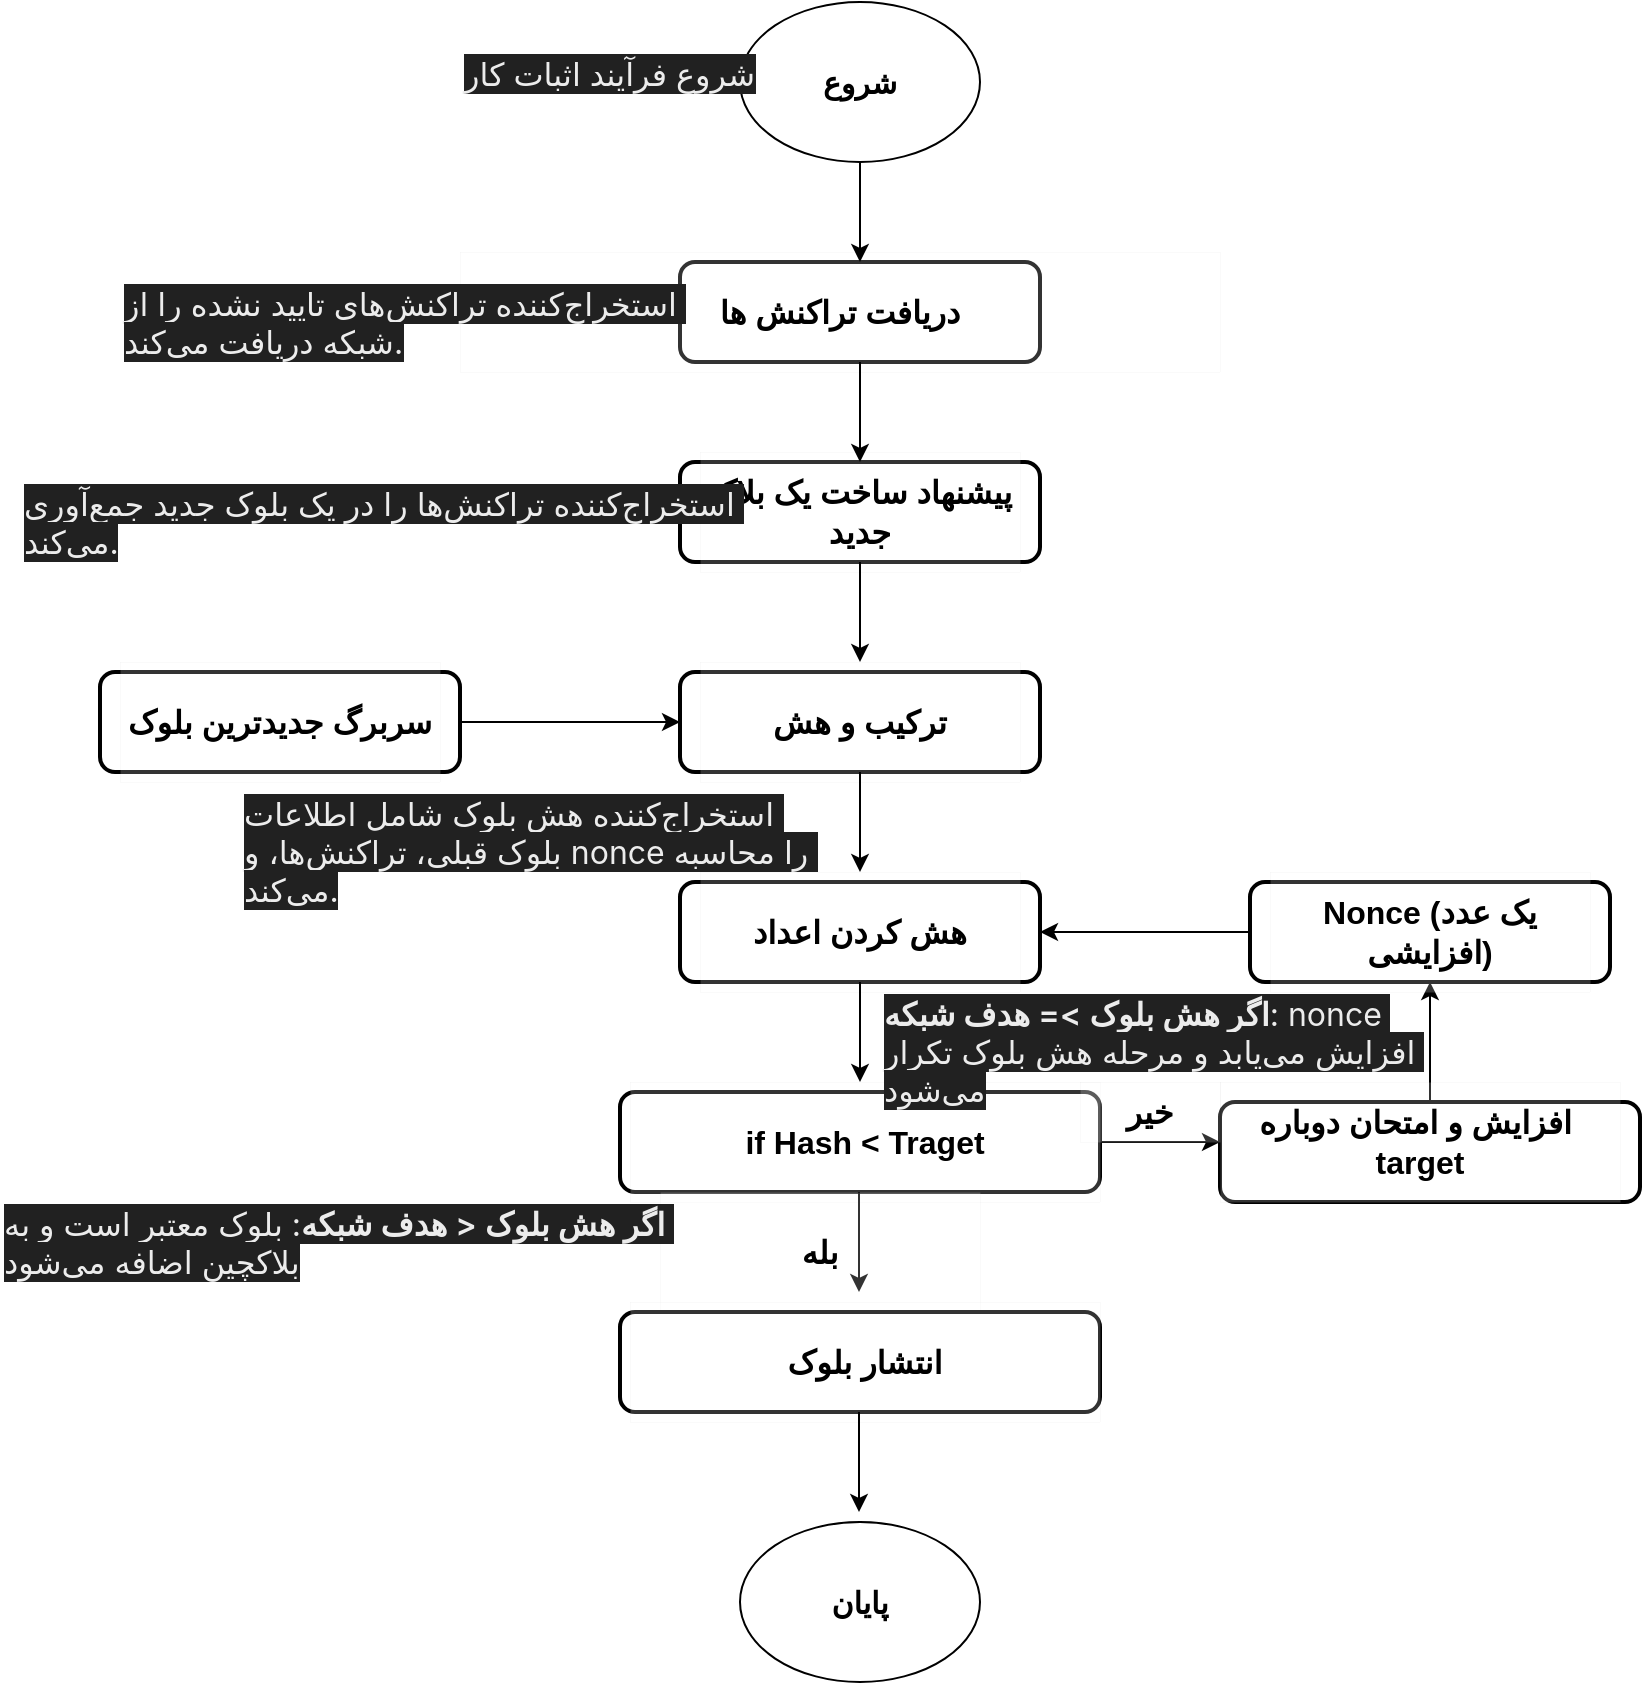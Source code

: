 <mxfile version="24.3.1" type="github">
  <diagram name="Page-1" id="wFLTssLCdgid32e7mVHK">
    <mxGraphModel dx="2026" dy="1111" grid="1" gridSize="10" guides="1" tooltips="1" connect="1" arrows="1" fold="1" page="1" pageScale="1" pageWidth="850" pageHeight="1100" math="0" shadow="0">
      <root>
        <mxCell id="0" />
        <mxCell id="1" parent="0" />
        <mxCell id="xI1v8yjOtruwXXIbDLAx-64" style="edgeStyle=orthogonalEdgeStyle;rounded=0;orthogonalLoop=1;jettySize=auto;html=1;entryX=0.5;entryY=1;entryDx=0;entryDy=0;" edge="1" parent="1" source="xI1v8yjOtruwXXIbDLAx-54" target="xI1v8yjOtruwXXIbDLAx-55">
          <mxGeometry relative="1" as="geometry" />
        </mxCell>
        <mxCell id="xI1v8yjOtruwXXIbDLAx-54" value="" style="rounded=1;whiteSpace=wrap;html=1;strokeWidth=2;" vertex="1" parent="1">
          <mxGeometry x="630" y="550" width="210" height="50" as="geometry" />
        </mxCell>
        <mxCell id="xI1v8yjOtruwXXIbDLAx-10" value="" style="edgeStyle=orthogonalEdgeStyle;rounded=0;orthogonalLoop=1;jettySize=auto;html=1;" edge="1" parent="1" source="xI1v8yjOtruwXXIbDLAx-8" target="xI1v8yjOtruwXXIbDLAx-4">
          <mxGeometry relative="1" as="geometry" />
        </mxCell>
        <mxCell id="xI1v8yjOtruwXXIbDLAx-8" value="" style="rounded=1;whiteSpace=wrap;html=1;strokeWidth=2;" vertex="1" parent="1">
          <mxGeometry x="360" y="130" width="180" height="50" as="geometry" />
        </mxCell>
        <mxCell id="xI1v8yjOtruwXXIbDLAx-5" value="" style="ellipse;whiteSpace=wrap;html=1;" vertex="1" parent="1">
          <mxGeometry x="390" width="120" height="80" as="geometry" />
        </mxCell>
        <mxCell id="xI1v8yjOtruwXXIbDLAx-4" value="&lt;font size=&quot;1&quot; style=&quot;&quot;&gt;&lt;b style=&quot;font-size: 15px;&quot;&gt;شروع&lt;/b&gt;&lt;/font&gt;" style="text;strokeColor=none;align=center;fillColor=none;html=1;verticalAlign=middle;whiteSpace=wrap;rounded=0;" vertex="1" parent="1">
          <mxGeometry x="420" y="25" width="60" height="30" as="geometry" />
        </mxCell>
        <mxCell id="xI1v8yjOtruwXXIbDLAx-7" value="&lt;div&gt;&lt;font style=&quot;font-size: 16px;&quot;&gt;&lt;b&gt;دریافت تراکنش ها&lt;/b&gt;&lt;/font&gt;&lt;/div&gt;" style="whiteSpace=wrap;html=1;strokeWidth=0;opacity=20;" vertex="1" parent="1">
          <mxGeometry x="250" y="125" width="380" height="60" as="geometry" />
        </mxCell>
        <mxCell id="xI1v8yjOtruwXXIbDLAx-9" value="" style="endArrow=classic;html=1;rounded=0;exitX=0.5;exitY=1;exitDx=0;exitDy=0;entryX=0.5;entryY=0;entryDx=0;entryDy=0;" edge="1" parent="1" source="xI1v8yjOtruwXXIbDLAx-5" target="xI1v8yjOtruwXXIbDLAx-8">
          <mxGeometry width="50" height="50" relative="1" as="geometry">
            <mxPoint x="430" y="140" as="sourcePoint" />
            <mxPoint x="450" y="130" as="targetPoint" />
          </mxGeometry>
        </mxCell>
        <mxCell id="xI1v8yjOtruwXXIbDLAx-13" value="" style="rounded=1;whiteSpace=wrap;html=1;strokeWidth=2;" vertex="1" parent="1">
          <mxGeometry x="360" y="230" width="180" height="50" as="geometry" />
        </mxCell>
        <mxCell id="xI1v8yjOtruwXXIbDLAx-14" value="&lt;span style=&quot;font-size: 16px;&quot;&gt;&lt;b&gt;پیشنهاد ساخت یک بلاک جدید&lt;/b&gt;&lt;/span&gt;" style="whiteSpace=wrap;html=1;strokeWidth=0;opacity=20;" vertex="1" parent="1">
          <mxGeometry x="370" y="225" width="160" height="60" as="geometry" />
        </mxCell>
        <mxCell id="xI1v8yjOtruwXXIbDLAx-15" value="" style="endArrow=classic;html=1;rounded=0;entryX=0.5;entryY=0;entryDx=0;entryDy=0;" edge="1" parent="1" target="xI1v8yjOtruwXXIbDLAx-13">
          <mxGeometry width="50" height="50" relative="1" as="geometry">
            <mxPoint x="450" y="180" as="sourcePoint" />
            <mxPoint x="450" y="230" as="targetPoint" />
          </mxGeometry>
        </mxCell>
        <mxCell id="xI1v8yjOtruwXXIbDLAx-18" value="" style="endArrow=classic;html=1;rounded=0;entryX=0.5;entryY=0;entryDx=0;entryDy=0;" edge="1" parent="1">
          <mxGeometry width="50" height="50" relative="1" as="geometry">
            <mxPoint x="450" y="280" as="sourcePoint" />
            <mxPoint x="450" y="330" as="targetPoint" />
          </mxGeometry>
        </mxCell>
        <mxCell id="xI1v8yjOtruwXXIbDLAx-19" value="" style="rounded=1;whiteSpace=wrap;html=1;strokeWidth=2;" vertex="1" parent="1">
          <mxGeometry x="360" y="335" width="180" height="50" as="geometry" />
        </mxCell>
        <mxCell id="xI1v8yjOtruwXXIbDLAx-20" value="&lt;span style=&quot;font-size: 16px;&quot;&gt;&lt;b&gt;ترکیب و هش&lt;/b&gt;&lt;/span&gt;" style="whiteSpace=wrap;html=1;strokeWidth=0;opacity=20;" vertex="1" parent="1">
          <mxGeometry x="370" y="330" width="160" height="60" as="geometry" />
        </mxCell>
        <mxCell id="xI1v8yjOtruwXXIbDLAx-21" value="" style="rounded=1;whiteSpace=wrap;html=1;strokeWidth=2;" vertex="1" parent="1">
          <mxGeometry x="70" y="335" width="180" height="50" as="geometry" />
        </mxCell>
        <mxCell id="xI1v8yjOtruwXXIbDLAx-22" value="&lt;span style=&quot;font-size: 16px;&quot;&gt;&lt;b&gt;سربرگ جدیدترین بلوک&lt;/b&gt;&lt;/span&gt;" style="whiteSpace=wrap;html=1;strokeWidth=0;opacity=20;" vertex="1" parent="1">
          <mxGeometry x="80" y="330" width="160" height="60" as="geometry" />
        </mxCell>
        <mxCell id="xI1v8yjOtruwXXIbDLAx-23" value="" style="endArrow=classic;html=1;rounded=0;exitX=1;exitY=0.5;exitDx=0;exitDy=0;entryX=0;entryY=0.5;entryDx=0;entryDy=0;" edge="1" parent="1" source="xI1v8yjOtruwXXIbDLAx-21" target="xI1v8yjOtruwXXIbDLAx-19">
          <mxGeometry width="50" height="50" relative="1" as="geometry">
            <mxPoint x="280" y="385" as="sourcePoint" />
            <mxPoint x="330" y="335" as="targetPoint" />
          </mxGeometry>
        </mxCell>
        <mxCell id="xI1v8yjOtruwXXIbDLAx-34" value="" style="endArrow=classic;html=1;rounded=0;entryX=0.5;entryY=0;entryDx=0;entryDy=0;" edge="1" parent="1">
          <mxGeometry width="50" height="50" relative="1" as="geometry">
            <mxPoint x="450" y="385" as="sourcePoint" />
            <mxPoint x="450" y="435" as="targetPoint" />
          </mxGeometry>
        </mxCell>
        <mxCell id="xI1v8yjOtruwXXIbDLAx-35" value="" style="rounded=1;whiteSpace=wrap;html=1;strokeWidth=2;" vertex="1" parent="1">
          <mxGeometry x="360" y="440" width="180" height="50" as="geometry" />
        </mxCell>
        <mxCell id="xI1v8yjOtruwXXIbDLAx-36" value="&lt;span style=&quot;font-size: 16px;&quot;&gt;&lt;b&gt;هش کردن اعداد&lt;/b&gt;&lt;/span&gt;" style="whiteSpace=wrap;html=1;strokeWidth=0;opacity=20;" vertex="1" parent="1">
          <mxGeometry x="370" y="435" width="160" height="60" as="geometry" />
        </mxCell>
        <mxCell id="xI1v8yjOtruwXXIbDLAx-46" value="" style="endArrow=classic;html=1;rounded=0;entryX=0.5;entryY=0;entryDx=0;entryDy=0;" edge="1" parent="1">
          <mxGeometry width="50" height="50" relative="1" as="geometry">
            <mxPoint x="450" y="490" as="sourcePoint" />
            <mxPoint x="450" y="540" as="targetPoint" />
          </mxGeometry>
        </mxCell>
        <mxCell id="xI1v8yjOtruwXXIbDLAx-47" value="" style="rounded=1;whiteSpace=wrap;html=1;strokeWidth=2;" vertex="1" parent="1">
          <mxGeometry x="330" y="545" width="240" height="50" as="geometry" />
        </mxCell>
        <mxCell id="xI1v8yjOtruwXXIbDLAx-53" value="" style="edgeStyle=orthogonalEdgeStyle;rounded=0;orthogonalLoop=1;jettySize=auto;html=1;" edge="1" parent="1" source="xI1v8yjOtruwXXIbDLAx-48">
          <mxGeometry relative="1" as="geometry">
            <mxPoint x="630" y="570" as="targetPoint" />
          </mxGeometry>
        </mxCell>
        <mxCell id="xI1v8yjOtruwXXIbDLAx-48" value="&lt;span style=&quot;font-size: 16px;&quot;&gt;&lt;b&gt;if Hash &amp;lt; Traget&lt;/b&gt;&lt;/span&gt;" style="whiteSpace=wrap;html=1;strokeWidth=0;opacity=20;align=center;" vertex="1" parent="1">
          <mxGeometry x="335" y="540" width="235" height="60" as="geometry" />
        </mxCell>
        <mxCell id="xI1v8yjOtruwXXIbDLAx-49" value="" style="endArrow=classic;html=1;rounded=0;entryX=0.5;entryY=0;entryDx=0;entryDy=0;" edge="1" parent="1">
          <mxGeometry width="50" height="50" relative="1" as="geometry">
            <mxPoint x="449.5" y="595" as="sourcePoint" />
            <mxPoint x="449.5" y="645" as="targetPoint" />
          </mxGeometry>
        </mxCell>
        <mxCell id="xI1v8yjOtruwXXIbDLAx-51" value="&lt;span style=&quot;font-size: 16px;&quot;&gt;&lt;b&gt;بله&lt;/b&gt;&lt;/span&gt;" style="whiteSpace=wrap;html=1;strokeWidth=0;opacity=20;" vertex="1" parent="1">
          <mxGeometry x="350" y="595" width="160" height="60" as="geometry" />
        </mxCell>
        <mxCell id="xI1v8yjOtruwXXIbDLAx-52" value="&lt;span style=&quot;font-size: 16px;&quot;&gt;&lt;b&gt;افزایش و امتحان&amp;nbsp;&lt;/b&gt;&lt;/span&gt;&lt;b style=&quot;font-size: 16px;&quot;&gt;دوباره&amp;nbsp; target&lt;/b&gt;" style="whiteSpace=wrap;html=1;strokeWidth=0;opacity=20;align=center;" vertex="1" parent="1">
          <mxGeometry x="630" y="540" width="200" height="60" as="geometry" />
        </mxCell>
        <mxCell id="xI1v8yjOtruwXXIbDLAx-65" style="edgeStyle=orthogonalEdgeStyle;rounded=0;orthogonalLoop=1;jettySize=auto;html=1;entryX=1;entryY=0.5;entryDx=0;entryDy=0;" edge="1" parent="1" source="xI1v8yjOtruwXXIbDLAx-55" target="xI1v8yjOtruwXXIbDLAx-35">
          <mxGeometry relative="1" as="geometry" />
        </mxCell>
        <mxCell id="xI1v8yjOtruwXXIbDLAx-55" value="" style="rounded=1;whiteSpace=wrap;html=1;strokeWidth=2;" vertex="1" parent="1">
          <mxGeometry x="645" y="440" width="180" height="50" as="geometry" />
        </mxCell>
        <mxCell id="xI1v8yjOtruwXXIbDLAx-56" value="&lt;span style=&quot;font-size: 16px;&quot;&gt;&lt;b&gt;Nonce (یک عدد افزایشی)&lt;/b&gt;&lt;/span&gt;" style="whiteSpace=wrap;html=1;strokeWidth=0;opacity=20;" vertex="1" parent="1">
          <mxGeometry x="655" y="435" width="160" height="60" as="geometry" />
        </mxCell>
        <mxCell id="xI1v8yjOtruwXXIbDLAx-66" value="&lt;span style=&quot;font-size: 16px;&quot;&gt;&lt;b&gt;خیر&lt;/b&gt;&lt;/span&gt;" style="whiteSpace=wrap;html=1;strokeWidth=0;opacity=20;" vertex="1" parent="1">
          <mxGeometry x="560" y="540" width="70" height="30" as="geometry" />
        </mxCell>
        <mxCell id="xI1v8yjOtruwXXIbDLAx-68" value="" style="rounded=1;whiteSpace=wrap;html=1;strokeWidth=2;" vertex="1" parent="1">
          <mxGeometry x="330" y="655" width="240" height="50" as="geometry" />
        </mxCell>
        <mxCell id="xI1v8yjOtruwXXIbDLAx-69" value="&lt;font style=&quot;font-size: 16px;&quot;&gt;&lt;b&gt;انتشار بلوک&lt;/b&gt;&lt;/font&gt;" style="whiteSpace=wrap;html=1;strokeWidth=0;opacity=20;align=center;" vertex="1" parent="1">
          <mxGeometry x="335" y="650" width="235" height="60" as="geometry" />
        </mxCell>
        <mxCell id="xI1v8yjOtruwXXIbDLAx-70" value="" style="ellipse;whiteSpace=wrap;html=1;" vertex="1" parent="1">
          <mxGeometry x="390" y="760" width="120" height="80" as="geometry" />
        </mxCell>
        <mxCell id="xI1v8yjOtruwXXIbDLAx-71" value="&lt;font size=&quot;1&quot; style=&quot;&quot;&gt;&lt;b style=&quot;font-size: 15px;&quot;&gt;پایان&lt;/b&gt;&lt;/font&gt;" style="text;strokeColor=none;align=center;fillColor=none;html=1;verticalAlign=middle;whiteSpace=wrap;rounded=0;" vertex="1" parent="1">
          <mxGeometry x="420" y="785" width="60" height="30" as="geometry" />
        </mxCell>
        <mxCell id="xI1v8yjOtruwXXIbDLAx-72" value="" style="endArrow=classic;html=1;rounded=0;entryX=0.5;entryY=0;entryDx=0;entryDy=0;" edge="1" parent="1">
          <mxGeometry width="50" height="50" relative="1" as="geometry">
            <mxPoint x="449.5" y="705" as="sourcePoint" />
            <mxPoint x="449.5" y="755" as="targetPoint" />
          </mxGeometry>
        </mxCell>
        <mxCell id="xI1v8yjOtruwXXIbDLAx-73" value="&lt;span style=&quot;color: rgb(236, 236, 236); font-family: ui-sans-serif, -apple-system, system-ui, &amp;quot;Segoe UI&amp;quot;, Roboto, Ubuntu, Cantarell, &amp;quot;Noto Sans&amp;quot;, sans-serif, Helvetica, &amp;quot;Apple Color Emoji&amp;quot;, Arial, &amp;quot;Segoe UI Emoji&amp;quot;, &amp;quot;Segoe UI Symbol&amp;quot;; font-size: 16px; font-style: normal; font-variant-ligatures: normal; font-variant-caps: normal; font-weight: 400; letter-spacing: normal; orphans: 2; text-align: right; text-indent: 0px; text-transform: none; widows: 2; word-spacing: 0px; -webkit-text-stroke-width: 0px; white-space: pre-wrap; background-color: rgb(33, 33, 33); text-decoration-thickness: initial; text-decoration-style: initial; text-decoration-color: initial; display: inline !important; float: none;&quot;&gt;شروع فرآیند اثبات کار&lt;/span&gt;" style="text;whiteSpace=wrap;html=1;" vertex="1" parent="1">
          <mxGeometry x="250" y="20" width="170" height="40" as="geometry" />
        </mxCell>
        <mxCell id="xI1v8yjOtruwXXIbDLAx-74" value="&lt;span style=&quot;color: rgb(236, 236, 236); font-family: ui-sans-serif, -apple-system, system-ui, &amp;quot;Segoe UI&amp;quot;, Roboto, Ubuntu, Cantarell, &amp;quot;Noto Sans&amp;quot;, sans-serif, Helvetica, &amp;quot;Apple Color Emoji&amp;quot;, Arial, &amp;quot;Segoe UI Emoji&amp;quot;, &amp;quot;Segoe UI Symbol&amp;quot;; font-size: 16px; font-style: normal; font-variant-ligatures: normal; font-variant-caps: normal; font-weight: 400; letter-spacing: normal; orphans: 2; text-align: right; text-indent: 0px; text-transform: none; widows: 2; word-spacing: 0px; -webkit-text-stroke-width: 0px; white-space: pre-wrap; background-color: rgb(33, 33, 33); text-decoration-thickness: initial; text-decoration-style: initial; text-decoration-color: initial; display: inline !important; float: none;&quot;&gt;استخراج‌کننده تراکنش‌های تایید نشده را از شبکه دریافت می‌کند.&lt;/span&gt;" style="text;whiteSpace=wrap;html=1;" vertex="1" parent="1">
          <mxGeometry x="80" y="135" width="290" height="40" as="geometry" />
        </mxCell>
        <mxCell id="xI1v8yjOtruwXXIbDLAx-75" value="&lt;span style=&quot;color: rgb(236, 236, 236); font-family: ui-sans-serif, -apple-system, system-ui, &amp;quot;Segoe UI&amp;quot;, Roboto, Ubuntu, Cantarell, &amp;quot;Noto Sans&amp;quot;, sans-serif, Helvetica, &amp;quot;Apple Color Emoji&amp;quot;, Arial, &amp;quot;Segoe UI Emoji&amp;quot;, &amp;quot;Segoe UI Symbol&amp;quot;; font-size: 16px; font-style: normal; font-variant-ligatures: normal; font-variant-caps: normal; font-weight: 400; letter-spacing: normal; orphans: 2; text-align: right; text-indent: 0px; text-transform: none; widows: 2; word-spacing: 0px; -webkit-text-stroke-width: 0px; white-space: pre-wrap; background-color: rgb(33, 33, 33); text-decoration-thickness: initial; text-decoration-style: initial; text-decoration-color: initial; display: inline !important; float: none;&quot;&gt;استخراج‌کننده تراکنش‌ها را در یک بلوک جدید جمع‌آوری می‌کند.&lt;/span&gt;" style="text;whiteSpace=wrap;html=1;" vertex="1" parent="1">
          <mxGeometry x="30" y="235" width="360" height="40" as="geometry" />
        </mxCell>
        <mxCell id="xI1v8yjOtruwXXIbDLAx-76" value="&lt;span style=&quot;color: rgb(236, 236, 236); font-family: ui-sans-serif, -apple-system, system-ui, &amp;quot;Segoe UI&amp;quot;, Roboto, Ubuntu, Cantarell, &amp;quot;Noto Sans&amp;quot;, sans-serif, Helvetica, &amp;quot;Apple Color Emoji&amp;quot;, Arial, &amp;quot;Segoe UI Emoji&amp;quot;, &amp;quot;Segoe UI Symbol&amp;quot;; font-size: 16px; font-style: normal; font-variant-ligatures: normal; font-variant-caps: normal; font-weight: 400; letter-spacing: normal; orphans: 2; text-align: right; text-indent: 0px; text-transform: none; widows: 2; word-spacing: 0px; -webkit-text-stroke-width: 0px; white-space: pre-wrap; background-color: rgb(33, 33, 33); text-decoration-thickness: initial; text-decoration-style: initial; text-decoration-color: initial; display: inline !important; float: none;&quot;&gt;استخراج‌کننده هش بلوک شامل اطلاعات بلوک قبلی، تراکنش‌ها، و nonce را محاسبه می‌کند.&lt;/span&gt;" style="text;whiteSpace=wrap;html=1;" vertex="1" parent="1">
          <mxGeometry x="140" y="390" width="300" height="60" as="geometry" />
        </mxCell>
        <mxCell id="xI1v8yjOtruwXXIbDLAx-80" value="&lt;strong style=&quot;border: 0px solid rgb(227, 227, 227); box-sizing: border-box; --tw-border-spacing-x: 0; --tw-border-spacing-y: 0; --tw-translate-x: 0; --tw-translate-y: 0; --tw-rotate: 0; --tw-skew-x: 0; --tw-skew-y: 0; --tw-scale-x: 1; --tw-scale-y: 1; --tw-pan-x: ; --tw-pan-y: ; --tw-pinch-zoom: ; --tw-scroll-snap-strictness: proximity; --tw-gradient-from-position: ; --tw-gradient-via-position: ; --tw-gradient-to-position: ; --tw-ordinal: ; --tw-slashed-zero: ; --tw-numeric-figure: ; --tw-numeric-spacing: ; --tw-numeric-fraction: ; --tw-ring-inset: ; --tw-ring-offset-width: 0px; --tw-ring-offset-color: #fff; --tw-ring-color: rgba(69,89,164,.5); --tw-ring-offset-shadow: 0 0 transparent; --tw-ring-shadow: 0 0 transparent; --tw-shadow: 0 0 transparent; --tw-shadow-colored: 0 0 transparent; --tw-blur: ; --tw-brightness: ; --tw-contrast: ; --tw-grayscale: ; --tw-hue-rotate: ; --tw-invert: ; --tw-saturate: ; --tw-sepia: ; --tw-drop-shadow: ; --tw-backdrop-blur: ; --tw-backdrop-brightness: ; --tw-backdrop-contrast: ; --tw-backdrop-grayscale: ; --tw-backdrop-hue-rotate: ; --tw-backdrop-invert: ; --tw-backdrop-opacity: ; --tw-backdrop-saturate: ; --tw-backdrop-sepia: ; --tw-contain-size: ; --tw-contain-layout: ; --tw-contain-paint: ; --tw-contain-style: ; font-weight: 600; color: rgb(236, 236, 236); font-family: ui-sans-serif, -apple-system, system-ui, &amp;quot;Segoe UI&amp;quot;, Roboto, Ubuntu, Cantarell, &amp;quot;Noto Sans&amp;quot;, sans-serif, Helvetica, &amp;quot;Apple Color Emoji&amp;quot;, Arial, &amp;quot;Segoe UI Emoji&amp;quot;, &amp;quot;Segoe UI Symbol&amp;quot;; font-size: 16px; font-style: normal; font-variant-ligatures: normal; font-variant-caps: normal; letter-spacing: normal; orphans: 2; text-align: right; text-indent: 0px; text-transform: none; widows: 2; word-spacing: 0px; -webkit-text-stroke-width: 0px; white-space: pre-wrap; background-color: rgb(33, 33, 33); text-decoration-thickness: initial; text-decoration-style: initial; text-decoration-color: initial;&quot;&gt;اگر هش بلوک &amp;lt; هدف شبکه&lt;/strong&gt;&lt;span style=&quot;color: rgb(236, 236, 236); font-family: ui-sans-serif, -apple-system, system-ui, &amp;quot;Segoe UI&amp;quot;, Roboto, Ubuntu, Cantarell, &amp;quot;Noto Sans&amp;quot;, sans-serif, Helvetica, &amp;quot;Apple Color Emoji&amp;quot;, Arial, &amp;quot;Segoe UI Emoji&amp;quot;, &amp;quot;Segoe UI Symbol&amp;quot;; font-size: 16px; font-style: normal; font-variant-ligatures: normal; font-variant-caps: normal; font-weight: 400; letter-spacing: normal; orphans: 2; text-align: right; text-indent: 0px; text-transform: none; widows: 2; word-spacing: 0px; -webkit-text-stroke-width: 0px; white-space: pre-wrap; background-color: rgb(33, 33, 33); text-decoration-thickness: initial; text-decoration-style: initial; text-decoration-color: initial; display: inline !important; float: none;&quot;&gt;: بلوک معتبر است و به بلاکچین اضافه می‌شود&lt;/span&gt;" style="text;whiteSpace=wrap;html=1;" vertex="1" parent="1">
          <mxGeometry x="20" y="595" width="360" height="40" as="geometry" />
        </mxCell>
        <mxCell id="xI1v8yjOtruwXXIbDLAx-82" value="&lt;strong style=&quot;border: 0px solid rgb(227, 227, 227); box-sizing: border-box; --tw-border-spacing-x: 0; --tw-border-spacing-y: 0; --tw-translate-x: 0; --tw-translate-y: 0; --tw-rotate: 0; --tw-skew-x: 0; --tw-skew-y: 0; --tw-scale-x: 1; --tw-scale-y: 1; --tw-pan-x: ; --tw-pan-y: ; --tw-pinch-zoom: ; --tw-scroll-snap-strictness: proximity; --tw-gradient-from-position: ; --tw-gradient-via-position: ; --tw-gradient-to-position: ; --tw-ordinal: ; --tw-slashed-zero: ; --tw-numeric-figure: ; --tw-numeric-spacing: ; --tw-numeric-fraction: ; --tw-ring-inset: ; --tw-ring-offset-width: 0px; --tw-ring-offset-color: #fff; --tw-ring-color: rgba(69,89,164,.5); --tw-ring-offset-shadow: 0 0 transparent; --tw-ring-shadow: 0 0 transparent; --tw-shadow: 0 0 transparent; --tw-shadow-colored: 0 0 transparent; --tw-blur: ; --tw-brightness: ; --tw-contrast: ; --tw-grayscale: ; --tw-hue-rotate: ; --tw-invert: ; --tw-saturate: ; --tw-sepia: ; --tw-drop-shadow: ; --tw-backdrop-blur: ; --tw-backdrop-brightness: ; --tw-backdrop-contrast: ; --tw-backdrop-grayscale: ; --tw-backdrop-hue-rotate: ; --tw-backdrop-invert: ; --tw-backdrop-opacity: ; --tw-backdrop-saturate: ; --tw-backdrop-sepia: ; --tw-contain-size: ; --tw-contain-layout: ; --tw-contain-paint: ; --tw-contain-style: ; font-weight: 600; color: rgb(236, 236, 236); font-family: ui-sans-serif, -apple-system, system-ui, &amp;quot;Segoe UI&amp;quot;, Roboto, Ubuntu, Cantarell, &amp;quot;Noto Sans&amp;quot;, sans-serif, Helvetica, &amp;quot;Apple Color Emoji&amp;quot;, Arial, &amp;quot;Segoe UI Emoji&amp;quot;, &amp;quot;Segoe UI Symbol&amp;quot;; font-size: 16px; font-style: normal; font-variant-ligatures: normal; font-variant-caps: normal; letter-spacing: normal; orphans: 2; text-align: right; text-indent: 0px; text-transform: none; widows: 2; word-spacing: 0px; -webkit-text-stroke-width: 0px; white-space: pre-wrap; background-color: rgb(33, 33, 33); text-decoration-thickness: initial; text-decoration-style: initial; text-decoration-color: initial;&quot;&gt;اگر هش بلوک &amp;gt;= هدف شبکه&lt;/strong&gt;&lt;span style=&quot;color: rgb(236, 236, 236); font-family: ui-sans-serif, -apple-system, system-ui, &amp;quot;Segoe UI&amp;quot;, Roboto, Ubuntu, Cantarell, &amp;quot;Noto Sans&amp;quot;, sans-serif, Helvetica, &amp;quot;Apple Color Emoji&amp;quot;, Arial, &amp;quot;Segoe UI Emoji&amp;quot;, &amp;quot;Segoe UI Symbol&amp;quot;; font-size: 16px; font-style: normal; font-variant-ligatures: normal; font-variant-caps: normal; font-weight: 400; letter-spacing: normal; orphans: 2; text-align: right; text-indent: 0px; text-transform: none; widows: 2; word-spacing: 0px; -webkit-text-stroke-width: 0px; white-space: pre-wrap; background-color: rgb(33, 33, 33); text-decoration-thickness: initial; text-decoration-style: initial; text-decoration-color: initial; display: inline !important; float: none;&quot;&gt;: nonce افزایش می‌یابد و مرحله هش بلوک تکرار می‌شود&lt;/span&gt;" style="text;whiteSpace=wrap;html=1;" vertex="1" parent="1">
          <mxGeometry x="460" y="490" width="300" height="60" as="geometry" />
        </mxCell>
      </root>
    </mxGraphModel>
  </diagram>
</mxfile>
